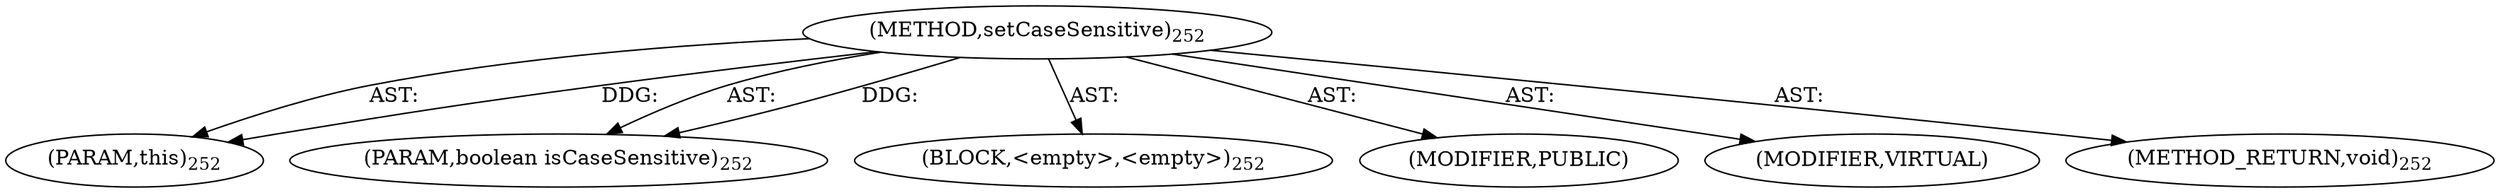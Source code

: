 digraph "setCaseSensitive" {  
"111669149710" [label = <(METHOD,setCaseSensitive)<SUB>252</SUB>> ]
"115964117011" [label = <(PARAM,this)<SUB>252</SUB>> ]
"115964117012" [label = <(PARAM,boolean isCaseSensitive)<SUB>252</SUB>> ]
"25769803799" [label = <(BLOCK,&lt;empty&gt;,&lt;empty&gt;)<SUB>252</SUB>> ]
"133143986210" [label = <(MODIFIER,PUBLIC)> ]
"133143986211" [label = <(MODIFIER,VIRTUAL)> ]
"128849018894" [label = <(METHOD_RETURN,void)<SUB>252</SUB>> ]
  "111669149710" -> "115964117011"  [ label = "AST: "] 
  "111669149710" -> "115964117012"  [ label = "AST: "] 
  "111669149710" -> "25769803799"  [ label = "AST: "] 
  "111669149710" -> "133143986210"  [ label = "AST: "] 
  "111669149710" -> "133143986211"  [ label = "AST: "] 
  "111669149710" -> "128849018894"  [ label = "AST: "] 
  "111669149710" -> "115964117011"  [ label = "DDG: "] 
  "111669149710" -> "115964117012"  [ label = "DDG: "] 
}

